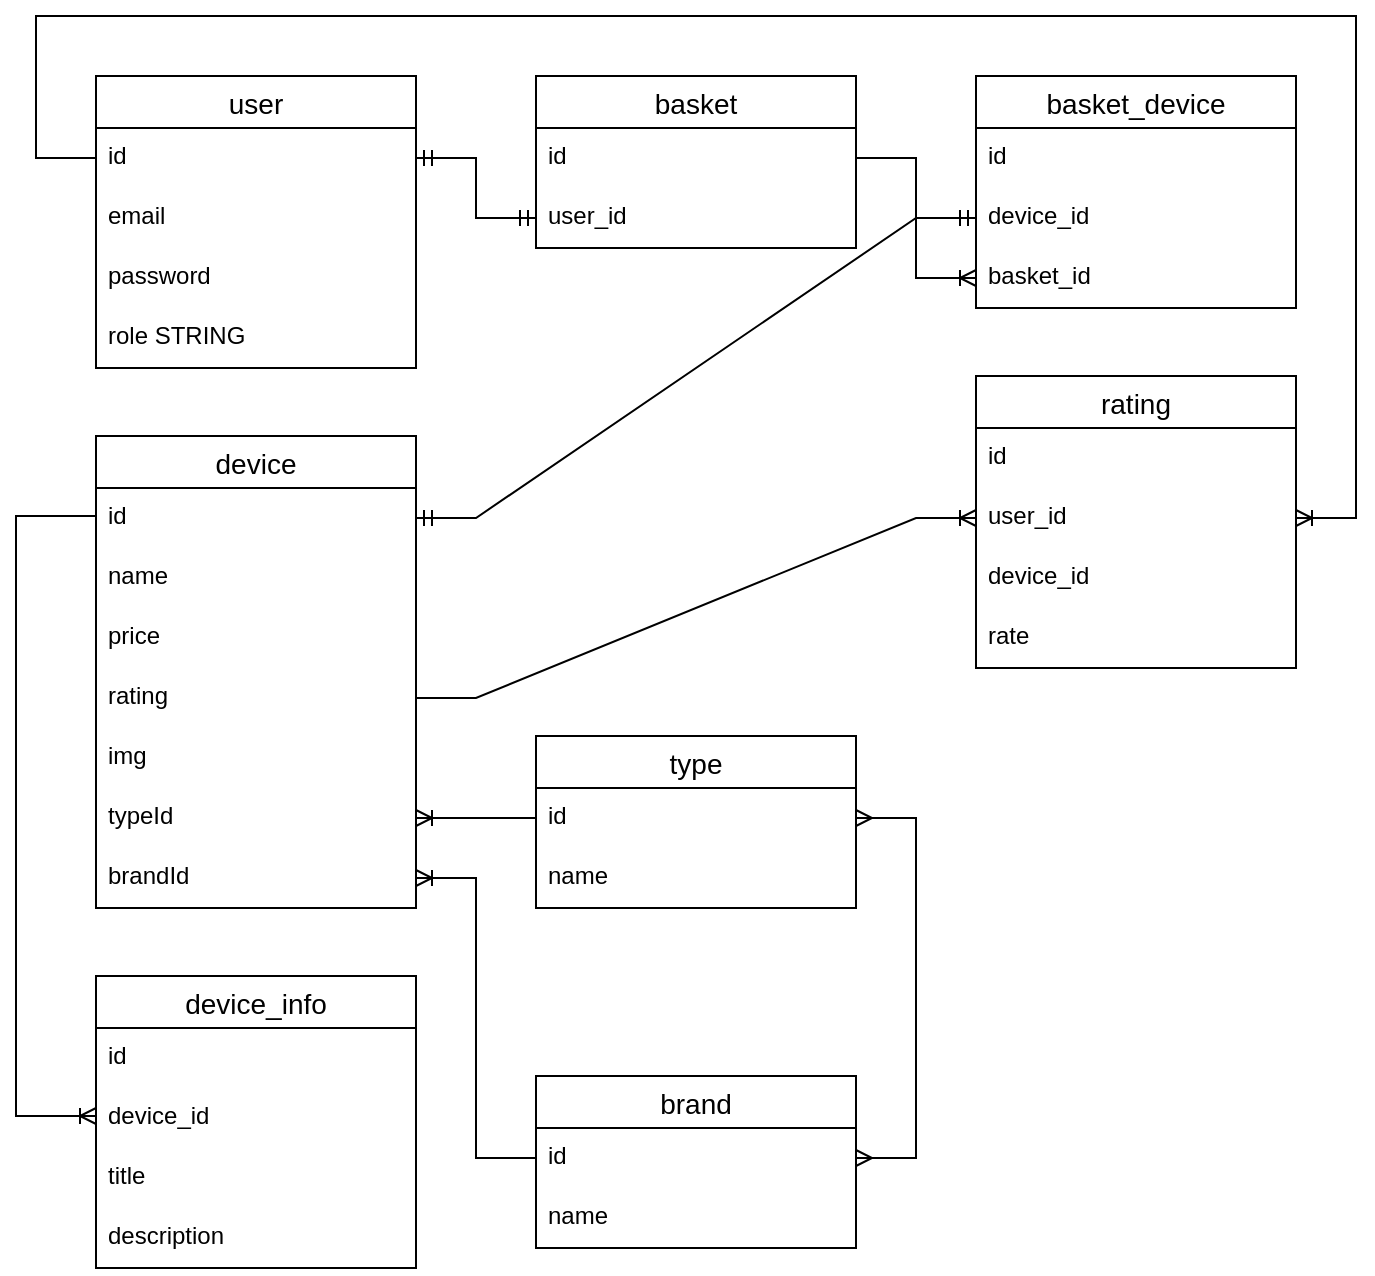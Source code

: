 <mxfile version="21.0.1" type="device"><diagram id="e-E2MqSPYc1L8ihjpRaI" name="Страница 1"><mxGraphModel dx="793" dy="726" grid="1" gridSize="10" guides="1" tooltips="1" connect="1" arrows="1" fold="1" page="1" pageScale="1" pageWidth="827" pageHeight="1169" math="0" shadow="0"><root><mxCell id="0"/><mxCell id="1" parent="0"/><mxCell id="gUgSlPsny1z0O7jyI9tz-1" value="user" style="swimlane;fontStyle=0;childLayout=stackLayout;horizontal=1;startSize=26;horizontalStack=0;resizeParent=1;resizeParentMax=0;resizeLast=0;collapsible=1;marginBottom=0;align=center;fontSize=14;" parent="1" vertex="1"><mxGeometry x="80" y="40" width="160" height="146" as="geometry"/></mxCell><mxCell id="gUgSlPsny1z0O7jyI9tz-2" value="id" style="text;strokeColor=none;fillColor=none;spacingLeft=4;spacingRight=4;overflow=hidden;rotatable=0;points=[[0,0.5],[1,0.5]];portConstraint=eastwest;fontSize=12;" parent="gUgSlPsny1z0O7jyI9tz-1" vertex="1"><mxGeometry y="26" width="160" height="30" as="geometry"/></mxCell><mxCell id="gUgSlPsny1z0O7jyI9tz-3" value="email" style="text;strokeColor=none;fillColor=none;spacingLeft=4;spacingRight=4;overflow=hidden;rotatable=0;points=[[0,0.5],[1,0.5]];portConstraint=eastwest;fontSize=12;" parent="gUgSlPsny1z0O7jyI9tz-1" vertex="1"><mxGeometry y="56" width="160" height="30" as="geometry"/></mxCell><mxCell id="gUgSlPsny1z0O7jyI9tz-4" value="password" style="text;strokeColor=none;fillColor=none;spacingLeft=4;spacingRight=4;overflow=hidden;rotatable=0;points=[[0,0.5],[1,0.5]];portConstraint=eastwest;fontSize=12;" parent="gUgSlPsny1z0O7jyI9tz-1" vertex="1"><mxGeometry y="86" width="160" height="30" as="geometry"/></mxCell><mxCell id="gUgSlPsny1z0O7jyI9tz-6" value="role STRING" style="text;strokeColor=none;fillColor=none;spacingLeft=4;spacingRight=4;overflow=hidden;rotatable=0;points=[[0,0.5],[1,0.5]];portConstraint=eastwest;fontSize=12;" parent="gUgSlPsny1z0O7jyI9tz-1" vertex="1"><mxGeometry y="116" width="160" height="30" as="geometry"/></mxCell><mxCell id="gUgSlPsny1z0O7jyI9tz-7" value="basket" style="swimlane;fontStyle=0;childLayout=stackLayout;horizontal=1;startSize=26;horizontalStack=0;resizeParent=1;resizeParentMax=0;resizeLast=0;collapsible=1;marginBottom=0;align=center;fontSize=14;" parent="1" vertex="1"><mxGeometry x="300" y="40" width="160" height="86" as="geometry"/></mxCell><mxCell id="gUgSlPsny1z0O7jyI9tz-8" value="id" style="text;strokeColor=none;fillColor=none;spacingLeft=4;spacingRight=4;overflow=hidden;rotatable=0;points=[[0,0.5],[1,0.5]];portConstraint=eastwest;fontSize=12;" parent="gUgSlPsny1z0O7jyI9tz-7" vertex="1"><mxGeometry y="26" width="160" height="30" as="geometry"/></mxCell><mxCell id="gUgSlPsny1z0O7jyI9tz-9" value="user_id" style="text;strokeColor=none;fillColor=none;spacingLeft=4;spacingRight=4;overflow=hidden;rotatable=0;points=[[0,0.5],[1,0.5]];portConstraint=eastwest;fontSize=12;" parent="gUgSlPsny1z0O7jyI9tz-7" vertex="1"><mxGeometry y="56" width="160" height="30" as="geometry"/></mxCell><mxCell id="gUgSlPsny1z0O7jyI9tz-13" value="" style="edgeStyle=entityRelationEdgeStyle;fontSize=12;html=1;endArrow=ERmandOne;startArrow=ERmandOne;rounded=0;entryX=0;entryY=0.5;entryDx=0;entryDy=0;" parent="1" source="gUgSlPsny1z0O7jyI9tz-2" target="gUgSlPsny1z0O7jyI9tz-9" edge="1"><mxGeometry width="100" height="100" relative="1" as="geometry"><mxPoint x="180" y="320" as="sourcePoint"/><mxPoint x="280" y="220" as="targetPoint"/></mxGeometry></mxCell><mxCell id="gUgSlPsny1z0O7jyI9tz-15" value="device" style="swimlane;fontStyle=0;childLayout=stackLayout;horizontal=1;startSize=26;horizontalStack=0;resizeParent=1;resizeParentMax=0;resizeLast=0;collapsible=1;marginBottom=0;align=center;fontSize=14;" parent="1" vertex="1"><mxGeometry x="80" y="220" width="160" height="236" as="geometry"/></mxCell><mxCell id="gUgSlPsny1z0O7jyI9tz-16" value="id" style="text;strokeColor=none;fillColor=none;spacingLeft=4;spacingRight=4;overflow=hidden;rotatable=0;points=[[0,0.5],[1,0.5]];portConstraint=eastwest;fontSize=12;" parent="gUgSlPsny1z0O7jyI9tz-15" vertex="1"><mxGeometry y="26" width="160" height="30" as="geometry"/></mxCell><mxCell id="gUgSlPsny1z0O7jyI9tz-17" value="name" style="text;strokeColor=none;fillColor=none;spacingLeft=4;spacingRight=4;overflow=hidden;rotatable=0;points=[[0,0.5],[1,0.5]];portConstraint=eastwest;fontSize=12;" parent="gUgSlPsny1z0O7jyI9tz-15" vertex="1"><mxGeometry y="56" width="160" height="30" as="geometry"/></mxCell><mxCell id="gUgSlPsny1z0O7jyI9tz-18" value="price" style="text;strokeColor=none;fillColor=none;spacingLeft=4;spacingRight=4;overflow=hidden;rotatable=0;points=[[0,0.5],[1,0.5]];portConstraint=eastwest;fontSize=12;" parent="gUgSlPsny1z0O7jyI9tz-15" vertex="1"><mxGeometry y="86" width="160" height="30" as="geometry"/></mxCell><mxCell id="gUgSlPsny1z0O7jyI9tz-20" value="rating" style="text;strokeColor=none;fillColor=none;spacingLeft=4;spacingRight=4;overflow=hidden;rotatable=0;points=[[0,0.5],[1,0.5]];portConstraint=eastwest;fontSize=12;" parent="gUgSlPsny1z0O7jyI9tz-15" vertex="1"><mxGeometry y="116" width="160" height="30" as="geometry"/></mxCell><mxCell id="gUgSlPsny1z0O7jyI9tz-21" value="img" style="text;strokeColor=none;fillColor=none;spacingLeft=4;spacingRight=4;overflow=hidden;rotatable=0;points=[[0,0.5],[1,0.5]];portConstraint=eastwest;fontSize=12;" parent="gUgSlPsny1z0O7jyI9tz-15" vertex="1"><mxGeometry y="146" width="160" height="30" as="geometry"/></mxCell><mxCell id="gUgSlPsny1z0O7jyI9tz-23" value="typeId" style="text;strokeColor=none;fillColor=none;spacingLeft=4;spacingRight=4;overflow=hidden;rotatable=0;points=[[0,0.5],[1,0.5]];portConstraint=eastwest;fontSize=12;" parent="gUgSlPsny1z0O7jyI9tz-15" vertex="1"><mxGeometry y="176" width="160" height="30" as="geometry"/></mxCell><mxCell id="gUgSlPsny1z0O7jyI9tz-24" value="brandId" style="text;strokeColor=none;fillColor=none;spacingLeft=4;spacingRight=4;overflow=hidden;rotatable=0;points=[[0,0.5],[1,0.5]];portConstraint=eastwest;fontSize=12;" parent="gUgSlPsny1z0O7jyI9tz-15" vertex="1"><mxGeometry y="206" width="160" height="30" as="geometry"/></mxCell><mxCell id="gUgSlPsny1z0O7jyI9tz-25" value="type" style="swimlane;fontStyle=0;childLayout=stackLayout;horizontal=1;startSize=26;horizontalStack=0;resizeParent=1;resizeParentMax=0;resizeLast=0;collapsible=1;marginBottom=0;align=center;fontSize=14;" parent="1" vertex="1"><mxGeometry x="300" y="370" width="160" height="86" as="geometry"/></mxCell><mxCell id="gUgSlPsny1z0O7jyI9tz-26" value="id" style="text;strokeColor=none;fillColor=none;spacingLeft=4;spacingRight=4;overflow=hidden;rotatable=0;points=[[0,0.5],[1,0.5]];portConstraint=eastwest;fontSize=12;" parent="gUgSlPsny1z0O7jyI9tz-25" vertex="1"><mxGeometry y="26" width="160" height="30" as="geometry"/></mxCell><mxCell id="gUgSlPsny1z0O7jyI9tz-27" value="name" style="text;strokeColor=none;fillColor=none;spacingLeft=4;spacingRight=4;overflow=hidden;rotatable=0;points=[[0,0.5],[1,0.5]];portConstraint=eastwest;fontSize=12;" parent="gUgSlPsny1z0O7jyI9tz-25" vertex="1"><mxGeometry y="56" width="160" height="30" as="geometry"/></mxCell><mxCell id="gUgSlPsny1z0O7jyI9tz-28" value="brand" style="swimlane;fontStyle=0;childLayout=stackLayout;horizontal=1;startSize=26;horizontalStack=0;resizeParent=1;resizeParentMax=0;resizeLast=0;collapsible=1;marginBottom=0;align=center;fontSize=14;" parent="1" vertex="1"><mxGeometry x="300" y="540" width="160" height="86" as="geometry"/></mxCell><mxCell id="gUgSlPsny1z0O7jyI9tz-29" value="id" style="text;strokeColor=none;fillColor=none;spacingLeft=4;spacingRight=4;overflow=hidden;rotatable=0;points=[[0,0.5],[1,0.5]];portConstraint=eastwest;fontSize=12;" parent="gUgSlPsny1z0O7jyI9tz-28" vertex="1"><mxGeometry y="26" width="160" height="30" as="geometry"/></mxCell><mxCell id="gUgSlPsny1z0O7jyI9tz-30" value="name" style="text;strokeColor=none;fillColor=none;spacingLeft=4;spacingRight=4;overflow=hidden;rotatable=0;points=[[0,0.5],[1,0.5]];portConstraint=eastwest;fontSize=12;" parent="gUgSlPsny1z0O7jyI9tz-28" vertex="1"><mxGeometry y="56" width="160" height="30" as="geometry"/></mxCell><mxCell id="gUgSlPsny1z0O7jyI9tz-34" value="" style="edgeStyle=entityRelationEdgeStyle;fontSize=12;html=1;endArrow=ERoneToMany;rounded=0;entryX=1;entryY=0.5;entryDx=0;entryDy=0;" parent="1" source="gUgSlPsny1z0O7jyI9tz-26" target="gUgSlPsny1z0O7jyI9tz-23" edge="1"><mxGeometry width="100" height="100" relative="1" as="geometry"><mxPoint x="340" y="410" as="sourcePoint"/><mxPoint x="440" y="310" as="targetPoint"/></mxGeometry></mxCell><mxCell id="gUgSlPsny1z0O7jyI9tz-35" value="" style="edgeStyle=entityRelationEdgeStyle;fontSize=12;html=1;endArrow=ERoneToMany;rounded=0;entryX=1;entryY=0.5;entryDx=0;entryDy=0;exitX=0;exitY=0.5;exitDx=0;exitDy=0;" parent="1" source="gUgSlPsny1z0O7jyI9tz-29" target="gUgSlPsny1z0O7jyI9tz-24" edge="1"><mxGeometry width="100" height="100" relative="1" as="geometry"><mxPoint x="340" y="410" as="sourcePoint"/><mxPoint x="440" y="310" as="targetPoint"/></mxGeometry></mxCell><mxCell id="gUgSlPsny1z0O7jyI9tz-36" value="" style="edgeStyle=entityRelationEdgeStyle;fontSize=12;html=1;endArrow=ERmany;startArrow=ERmany;rounded=0;exitX=1;exitY=0.5;exitDx=0;exitDy=0;entryX=1;entryY=0.5;entryDx=0;entryDy=0;" parent="1" source="gUgSlPsny1z0O7jyI9tz-26" target="gUgSlPsny1z0O7jyI9tz-29" edge="1"><mxGeometry width="100" height="100" relative="1" as="geometry"><mxPoint x="340" y="550" as="sourcePoint"/><mxPoint x="440" y="450" as="targetPoint"/></mxGeometry></mxCell><mxCell id="gUgSlPsny1z0O7jyI9tz-37" value="device_info" style="swimlane;fontStyle=0;childLayout=stackLayout;horizontal=1;startSize=26;horizontalStack=0;resizeParent=1;resizeParentMax=0;resizeLast=0;collapsible=1;marginBottom=0;align=center;fontSize=14;" parent="1" vertex="1"><mxGeometry x="80" y="490" width="160" height="146" as="geometry"/></mxCell><mxCell id="gUgSlPsny1z0O7jyI9tz-38" value="id" style="text;strokeColor=none;fillColor=none;spacingLeft=4;spacingRight=4;overflow=hidden;rotatable=0;points=[[0,0.5],[1,0.5]];portConstraint=eastwest;fontSize=12;" parent="gUgSlPsny1z0O7jyI9tz-37" vertex="1"><mxGeometry y="26" width="160" height="30" as="geometry"/></mxCell><mxCell id="gUgSlPsny1z0O7jyI9tz-39" value="device_id" style="text;strokeColor=none;fillColor=none;spacingLeft=4;spacingRight=4;overflow=hidden;rotatable=0;points=[[0,0.5],[1,0.5]];portConstraint=eastwest;fontSize=12;" parent="gUgSlPsny1z0O7jyI9tz-37" vertex="1"><mxGeometry y="56" width="160" height="30" as="geometry"/></mxCell><mxCell id="gUgSlPsny1z0O7jyI9tz-40" value="title" style="text;strokeColor=none;fillColor=none;spacingLeft=4;spacingRight=4;overflow=hidden;rotatable=0;points=[[0,0.5],[1,0.5]];portConstraint=eastwest;fontSize=12;" parent="gUgSlPsny1z0O7jyI9tz-37" vertex="1"><mxGeometry y="86" width="160" height="30" as="geometry"/></mxCell><mxCell id="gUgSlPsny1z0O7jyI9tz-41" value="description" style="text;strokeColor=none;fillColor=none;spacingLeft=4;spacingRight=4;overflow=hidden;rotatable=0;points=[[0,0.5],[1,0.5]];portConstraint=eastwest;fontSize=12;" parent="gUgSlPsny1z0O7jyI9tz-37" vertex="1"><mxGeometry y="116" width="160" height="30" as="geometry"/></mxCell><mxCell id="gUgSlPsny1z0O7jyI9tz-44" value="" style="fontSize=12;html=1;endArrow=ERoneToMany;rounded=0;edgeStyle=orthogonalEdgeStyle;exitX=0;exitY=0.5;exitDx=0;exitDy=0;" parent="1" source="gUgSlPsny1z0O7jyI9tz-16" edge="1"><mxGeometry width="100" height="100" relative="1" as="geometry"><mxPoint x="20" y="260" as="sourcePoint"/><mxPoint x="80" y="560" as="targetPoint"/><Array as="points"><mxPoint x="40" y="260"/><mxPoint x="40" y="560"/></Array></mxGeometry></mxCell><mxCell id="gUgSlPsny1z0O7jyI9tz-47" value="basket_device" style="swimlane;fontStyle=0;childLayout=stackLayout;horizontal=1;startSize=26;horizontalStack=0;resizeParent=1;resizeParentMax=0;resizeLast=0;collapsible=1;marginBottom=0;align=center;fontSize=14;" parent="1" vertex="1"><mxGeometry x="520" y="40" width="160" height="116" as="geometry"/></mxCell><mxCell id="gUgSlPsny1z0O7jyI9tz-48" value="id" style="text;strokeColor=none;fillColor=none;spacingLeft=4;spacingRight=4;overflow=hidden;rotatable=0;points=[[0,0.5],[1,0.5]];portConstraint=eastwest;fontSize=12;" parent="gUgSlPsny1z0O7jyI9tz-47" vertex="1"><mxGeometry y="26" width="160" height="30" as="geometry"/></mxCell><mxCell id="gUgSlPsny1z0O7jyI9tz-49" value="device_id" style="text;strokeColor=none;fillColor=none;spacingLeft=4;spacingRight=4;overflow=hidden;rotatable=0;points=[[0,0.5],[1,0.5]];portConstraint=eastwest;fontSize=12;" parent="gUgSlPsny1z0O7jyI9tz-47" vertex="1"><mxGeometry y="56" width="160" height="30" as="geometry"/></mxCell><mxCell id="gUgSlPsny1z0O7jyI9tz-50" value="basket_id" style="text;strokeColor=none;fillColor=none;spacingLeft=4;spacingRight=4;overflow=hidden;rotatable=0;points=[[0,0.5],[1,0.5]];portConstraint=eastwest;fontSize=12;" parent="gUgSlPsny1z0O7jyI9tz-47" vertex="1"><mxGeometry y="86" width="160" height="30" as="geometry"/></mxCell><mxCell id="gUgSlPsny1z0O7jyI9tz-51" value="" style="edgeStyle=entityRelationEdgeStyle;fontSize=12;html=1;endArrow=ERoneToMany;rounded=0;entryX=0;entryY=0.5;entryDx=0;entryDy=0;exitX=1;exitY=0.5;exitDx=0;exitDy=0;" parent="1" source="gUgSlPsny1z0O7jyI9tz-8" target="gUgSlPsny1z0O7jyI9tz-50" edge="1"><mxGeometry width="100" height="100" relative="1" as="geometry"><mxPoint x="360" y="170" as="sourcePoint"/><mxPoint x="510" y="120" as="targetPoint"/></mxGeometry></mxCell><mxCell id="gUgSlPsny1z0O7jyI9tz-52" value="" style="edgeStyle=entityRelationEdgeStyle;fontSize=12;html=1;endArrow=ERmandOne;startArrow=ERmandOne;rounded=0;entryX=0;entryY=0.5;entryDx=0;entryDy=0;exitX=1;exitY=0.5;exitDx=0;exitDy=0;" parent="1" source="gUgSlPsny1z0O7jyI9tz-16" target="gUgSlPsny1z0O7jyI9tz-49" edge="1"><mxGeometry x="1" y="150" width="100" height="100" relative="1" as="geometry"><mxPoint x="340" y="240" as="sourcePoint"/><mxPoint x="440" y="140" as="targetPoint"/><mxPoint x="150" y="140" as="offset"/></mxGeometry></mxCell><mxCell id="gUgSlPsny1z0O7jyI9tz-53" value="rating" style="swimlane;fontStyle=0;childLayout=stackLayout;horizontal=1;startSize=26;horizontalStack=0;resizeParent=1;resizeParentMax=0;resizeLast=0;collapsible=1;marginBottom=0;align=center;fontSize=14;" parent="1" vertex="1"><mxGeometry x="520" y="190" width="160" height="146" as="geometry"/></mxCell><mxCell id="gUgSlPsny1z0O7jyI9tz-54" value="id" style="text;strokeColor=none;fillColor=none;spacingLeft=4;spacingRight=4;overflow=hidden;rotatable=0;points=[[0,0.5],[1,0.5]];portConstraint=eastwest;fontSize=12;" parent="gUgSlPsny1z0O7jyI9tz-53" vertex="1"><mxGeometry y="26" width="160" height="30" as="geometry"/></mxCell><mxCell id="gUgSlPsny1z0O7jyI9tz-55" value="user_id" style="text;strokeColor=none;fillColor=none;spacingLeft=4;spacingRight=4;overflow=hidden;rotatable=0;points=[[0,0.5],[1,0.5]];portConstraint=eastwest;fontSize=12;" parent="gUgSlPsny1z0O7jyI9tz-53" vertex="1"><mxGeometry y="56" width="160" height="30" as="geometry"/></mxCell><mxCell id="gUgSlPsny1z0O7jyI9tz-56" value="device_id" style="text;strokeColor=none;fillColor=none;spacingLeft=4;spacingRight=4;overflow=hidden;rotatable=0;points=[[0,0.5],[1,0.5]];portConstraint=eastwest;fontSize=12;" parent="gUgSlPsny1z0O7jyI9tz-53" vertex="1"><mxGeometry y="86" width="160" height="30" as="geometry"/></mxCell><mxCell id="gUgSlPsny1z0O7jyI9tz-57" value="rate" style="text;strokeColor=none;fillColor=none;spacingLeft=4;spacingRight=4;overflow=hidden;rotatable=0;points=[[0,0.5],[1,0.5]];portConstraint=eastwest;fontSize=12;" parent="gUgSlPsny1z0O7jyI9tz-53" vertex="1"><mxGeometry y="116" width="160" height="30" as="geometry"/></mxCell><mxCell id="gUgSlPsny1z0O7jyI9tz-58" value="" style="edgeStyle=orthogonalEdgeStyle;fontSize=12;html=1;endArrow=ERoneToMany;rounded=0;exitX=0;exitY=0.5;exitDx=0;exitDy=0;entryX=1;entryY=0.5;entryDx=0;entryDy=0;" parent="1" source="gUgSlPsny1z0O7jyI9tz-2" target="gUgSlPsny1z0O7jyI9tz-55" edge="1"><mxGeometry width="100" height="100" relative="1" as="geometry"><mxPoint x="330" y="400" as="sourcePoint"/><mxPoint x="430" y="300" as="targetPoint"/><Array as="points"><mxPoint x="50" y="81"/><mxPoint x="50" y="10"/><mxPoint x="710" y="10"/><mxPoint x="710" y="261"/></Array></mxGeometry></mxCell><mxCell id="gUgSlPsny1z0O7jyI9tz-59" value="" style="edgeStyle=entityRelationEdgeStyle;fontSize=12;html=1;endArrow=ERoneToMany;rounded=0;entryX=0;entryY=0.5;entryDx=0;entryDy=0;exitX=1;exitY=0.5;exitDx=0;exitDy=0;" parent="1" source="gUgSlPsny1z0O7jyI9tz-20" target="gUgSlPsny1z0O7jyI9tz-55" edge="1"><mxGeometry width="100" height="100" relative="1" as="geometry"><mxPoint x="330" y="400" as="sourcePoint"/><mxPoint x="430" y="300" as="targetPoint"/></mxGeometry></mxCell></root></mxGraphModel></diagram></mxfile>